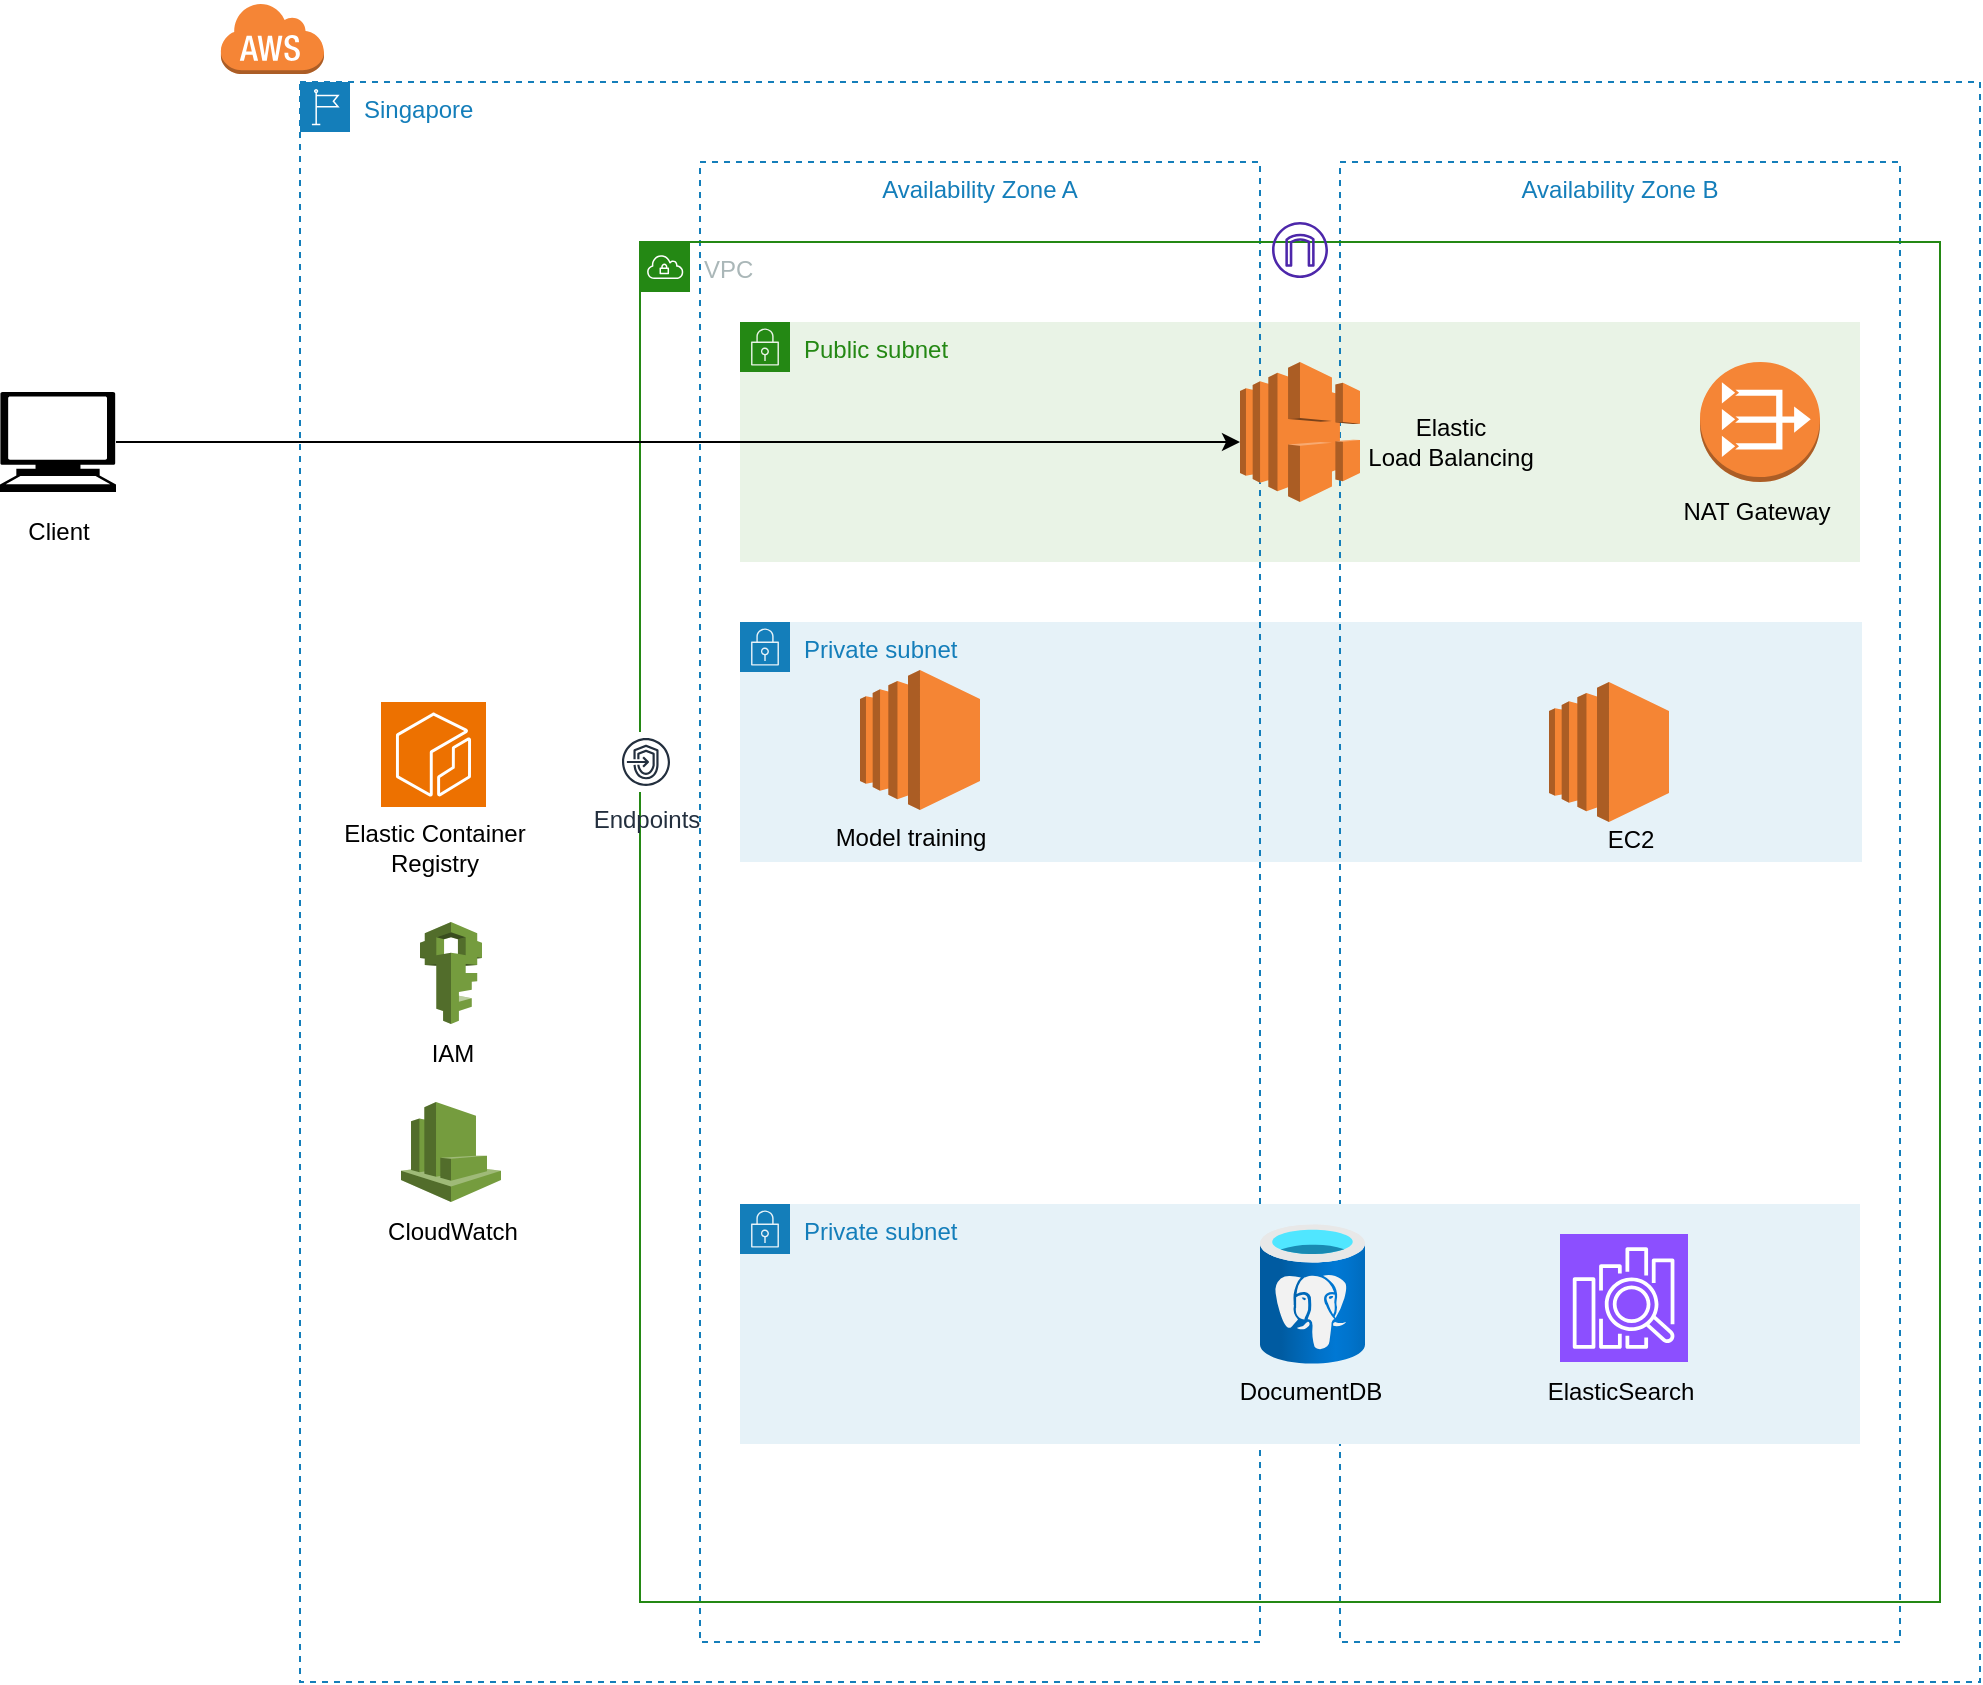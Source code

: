<mxfile version="22.0.0" type="github">
  <diagram name="Page-1" id="l9YZu9mIyAMlCMDrtVT4">
    <mxGraphModel dx="2469" dy="799" grid="1" gridSize="10" guides="1" tooltips="1" connect="1" arrows="1" fold="1" page="1" pageScale="1" pageWidth="850" pageHeight="1100" math="0" shadow="0">
      <root>
        <mxCell id="0" />
        <mxCell id="1" parent="0" />
        <mxCell id="i8amOK9L9qdCyyJ3UUeL-33" value="Public subnet" style="points=[[0,0],[0.25,0],[0.5,0],[0.75,0],[1,0],[1,0.25],[1,0.5],[1,0.75],[1,1],[0.75,1],[0.5,1],[0.25,1],[0,1],[0,0.75],[0,0.5],[0,0.25]];outlineConnect=0;gradientColor=none;html=1;whiteSpace=wrap;fontSize=12;fontStyle=0;container=1;pointerEvents=0;collapsible=0;recursiveResize=0;shape=mxgraph.aws4.group;grIcon=mxgraph.aws4.group_security_group;grStroke=0;strokeColor=#248814;fillColor=#E9F3E6;verticalAlign=top;align=left;spacingLeft=30;fontColor=#248814;dashed=0;" vertex="1" parent="1">
          <mxGeometry x="140" y="200" width="560" height="120" as="geometry" />
        </mxCell>
        <mxCell id="i8amOK9L9qdCyyJ3UUeL-34" value="Elastic&lt;br&gt;Load Balancing" style="text;html=1;align=center;verticalAlign=middle;resizable=0;points=[];autosize=1;strokeColor=none;fillColor=none;" vertex="1" parent="i8amOK9L9qdCyyJ3UUeL-33">
          <mxGeometry x="300" y="40" width="110" height="40" as="geometry" />
        </mxCell>
        <mxCell id="i8amOK9L9qdCyyJ3UUeL-1" value="Private subnet" style="points=[[0,0],[0.25,0],[0.5,0],[0.75,0],[1,0],[1,0.25],[1,0.5],[1,0.75],[1,1],[0.75,1],[0.5,1],[0.25,1],[0,1],[0,0.75],[0,0.5],[0,0.25]];outlineConnect=0;gradientColor=none;html=1;whiteSpace=wrap;fontSize=12;fontStyle=0;container=1;pointerEvents=0;collapsible=0;recursiveResize=0;shape=mxgraph.aws4.group;grIcon=mxgraph.aws4.group_security_group;grStroke=0;strokeColor=#147EBA;fillColor=#E6F2F8;verticalAlign=top;align=left;spacingLeft=30;fontColor=#147EBA;dashed=0;" vertex="1" parent="1">
          <mxGeometry x="140" y="350" width="561" height="120" as="geometry" />
        </mxCell>
        <mxCell id="i8amOK9L9qdCyyJ3UUeL-2" value="Singapore" style="points=[[0,0],[0.25,0],[0.5,0],[0.75,0],[1,0],[1,0.25],[1,0.5],[1,0.75],[1,1],[0.75,1],[0.5,1],[0.25,1],[0,1],[0,0.75],[0,0.5],[0,0.25]];outlineConnect=0;gradientColor=none;html=1;whiteSpace=wrap;fontSize=12;fontStyle=0;container=1;pointerEvents=0;collapsible=0;recursiveResize=0;shape=mxgraph.aws4.group;grIcon=mxgraph.aws4.group_region;strokeColor=#147EBA;fillColor=none;verticalAlign=top;align=left;spacingLeft=30;fontColor=#147EBA;dashed=1;" vertex="1" parent="1">
          <mxGeometry x="-80" y="80" width="840" height="800" as="geometry" />
        </mxCell>
        <mxCell id="i8amOK9L9qdCyyJ3UUeL-5" value="Availability Zone A" style="fillColor=none;strokeColor=#147EBA;dashed=1;verticalAlign=top;fontStyle=0;fontColor=#147EBA;whiteSpace=wrap;html=1;" vertex="1" parent="i8amOK9L9qdCyyJ3UUeL-2">
          <mxGeometry x="200" y="40" width="280" height="740" as="geometry" />
        </mxCell>
        <mxCell id="i8amOK9L9qdCyyJ3UUeL-4" value="Availability Zone B" style="fillColor=none;strokeColor=#147EBA;dashed=1;verticalAlign=top;fontStyle=0;fontColor=#147EBA;whiteSpace=wrap;html=1;" vertex="1" parent="i8amOK9L9qdCyyJ3UUeL-2">
          <mxGeometry x="520" y="40" width="280" height="740" as="geometry" />
        </mxCell>
        <mxCell id="i8amOK9L9qdCyyJ3UUeL-6" value="Private subnet" style="points=[[0,0],[0.25,0],[0.5,0],[0.75,0],[1,0],[1,0.25],[1,0.5],[1,0.75],[1,1],[0.75,1],[0.5,1],[0.25,1],[0,1],[0,0.75],[0,0.5],[0,0.25]];outlineConnect=0;gradientColor=none;html=1;whiteSpace=wrap;fontSize=12;fontStyle=0;container=1;pointerEvents=0;collapsible=0;recursiveResize=0;shape=mxgraph.aws4.group;grIcon=mxgraph.aws4.group_security_group;grStroke=0;strokeColor=#147EBA;fillColor=#E6F2F8;verticalAlign=top;align=left;spacingLeft=30;fontColor=#147EBA;dashed=0;" vertex="1" parent="i8amOK9L9qdCyyJ3UUeL-2">
          <mxGeometry x="220" y="561" width="560" height="120" as="geometry" />
        </mxCell>
        <mxCell id="i8amOK9L9qdCyyJ3UUeL-7" value="VPC" style="points=[[0,0],[0.25,0],[0.5,0],[0.75,0],[1,0],[1,0.25],[1,0.5],[1,0.75],[1,1],[0.75,1],[0.5,1],[0.25,1],[0,1],[0,0.75],[0,0.5],[0,0.25]];outlineConnect=0;gradientColor=none;html=1;whiteSpace=wrap;fontSize=12;fontStyle=0;container=1;pointerEvents=0;collapsible=0;recursiveResize=0;shape=mxgraph.aws4.group;grIcon=mxgraph.aws4.group_vpc;strokeColor=#248814;fillColor=none;verticalAlign=top;align=left;spacingLeft=30;fontColor=#AAB7B8;dashed=0;" vertex="1" parent="i8amOK9L9qdCyyJ3UUeL-2">
          <mxGeometry x="170" y="80" width="650" height="680" as="geometry" />
        </mxCell>
        <mxCell id="i8amOK9L9qdCyyJ3UUeL-8" value="" style="outlineConnect=0;dashed=0;verticalLabelPosition=bottom;verticalAlign=top;align=center;html=1;shape=mxgraph.aws3.ec2;fillColor=#F58534;gradientColor=none;" vertex="1" parent="i8amOK9L9qdCyyJ3UUeL-7">
          <mxGeometry x="454.5" y="220" width="60" height="70" as="geometry" />
        </mxCell>
        <mxCell id="i8amOK9L9qdCyyJ3UUeL-14" value="DocumentDB" style="text;html=1;align=center;verticalAlign=middle;resizable=0;points=[];autosize=1;strokeColor=none;fillColor=none;" vertex="1" parent="i8amOK9L9qdCyyJ3UUeL-7">
          <mxGeometry x="290" y="560" width="90" height="30" as="geometry" />
        </mxCell>
        <mxCell id="i8amOK9L9qdCyyJ3UUeL-42" value="NAT Gateway" style="text;html=1;align=center;verticalAlign=middle;resizable=0;points=[];autosize=1;strokeColor=none;fillColor=none;" vertex="1" parent="i8amOK9L9qdCyyJ3UUeL-7">
          <mxGeometry x="507.5" y="120" width="100" height="30" as="geometry" />
        </mxCell>
        <mxCell id="i8amOK9L9qdCyyJ3UUeL-45" value="" style="sketch=0;points=[[0,0,0],[0.25,0,0],[0.5,0,0],[0.75,0,0],[1,0,0],[0,1,0],[0.25,1,0],[0.5,1,0],[0.75,1,0],[1,1,0],[0,0.25,0],[0,0.5,0],[0,0.75,0],[1,0.25,0],[1,0.5,0],[1,0.75,0]];outlineConnect=0;fontColor=#232F3E;fillColor=#8C4FFF;strokeColor=#ffffff;dashed=0;verticalLabelPosition=bottom;verticalAlign=top;align=center;html=1;fontSize=12;fontStyle=0;aspect=fixed;shape=mxgraph.aws4.resourceIcon;resIcon=mxgraph.aws4.elasticsearch_service;" vertex="1" parent="i8amOK9L9qdCyyJ3UUeL-7">
          <mxGeometry x="460" y="496" width="64" height="64" as="geometry" />
        </mxCell>
        <mxCell id="i8amOK9L9qdCyyJ3UUeL-16" value="" style="outlineConnect=0;dashed=0;verticalLabelPosition=bottom;verticalAlign=top;align=center;html=1;shape=mxgraph.aws3.ec2;fillColor=#F58534;gradientColor=none;" vertex="1" parent="i8amOK9L9qdCyyJ3UUeL-2">
          <mxGeometry x="280" y="294" width="60" height="70" as="geometry" />
        </mxCell>
        <mxCell id="i8amOK9L9qdCyyJ3UUeL-18" value="" style="outlineConnect=0;dashed=0;verticalLabelPosition=bottom;verticalAlign=top;align=center;html=1;shape=mxgraph.aws3.cloudwatch;fillColor=#759C3E;gradientColor=none;" vertex="1" parent="i8amOK9L9qdCyyJ3UUeL-2">
          <mxGeometry x="50.5" y="510" width="50" height="50" as="geometry" />
        </mxCell>
        <mxCell id="i8amOK9L9qdCyyJ3UUeL-19" value="" style="outlineConnect=0;dashed=0;verticalLabelPosition=bottom;verticalAlign=top;align=center;html=1;shape=mxgraph.aws3.iam;fillColor=#759C3E;gradientColor=none;" vertex="1" parent="i8amOK9L9qdCyyJ3UUeL-2">
          <mxGeometry x="60" y="420" width="31" height="51" as="geometry" />
        </mxCell>
        <mxCell id="i8amOK9L9qdCyyJ3UUeL-23" value="Endpoints" style="sketch=0;outlineConnect=0;fontColor=#232F3E;gradientColor=none;strokeColor=#232F3E;fillColor=#ffffff;dashed=0;verticalLabelPosition=bottom;verticalAlign=top;align=center;html=1;fontSize=12;fontStyle=0;aspect=fixed;shape=mxgraph.aws4.resourceIcon;resIcon=mxgraph.aws4.endpoints;" vertex="1" parent="i8amOK9L9qdCyyJ3UUeL-2">
          <mxGeometry x="158" y="325" width="30" height="30" as="geometry" />
        </mxCell>
        <mxCell id="i8amOK9L9qdCyyJ3UUeL-24" value="Elastic Container &lt;br&gt;Registry" style="text;html=1;align=center;verticalAlign=middle;resizable=0;points=[];autosize=1;strokeColor=none;fillColor=none;" vertex="1" parent="i8amOK9L9qdCyyJ3UUeL-2">
          <mxGeometry x="11.75" y="363" width="110" height="40" as="geometry" />
        </mxCell>
        <mxCell id="i8amOK9L9qdCyyJ3UUeL-26" value="IAM" style="text;html=1;align=center;verticalAlign=middle;resizable=0;points=[];autosize=1;strokeColor=none;fillColor=none;" vertex="1" parent="i8amOK9L9qdCyyJ3UUeL-2">
          <mxGeometry x="55.5" y="471" width="40" height="30" as="geometry" />
        </mxCell>
        <mxCell id="i8amOK9L9qdCyyJ3UUeL-27" value="CloudWatch" style="text;html=1;align=center;verticalAlign=middle;resizable=0;points=[];autosize=1;strokeColor=none;fillColor=none;" vertex="1" parent="i8amOK9L9qdCyyJ3UUeL-2">
          <mxGeometry x="30.5" y="560" width="90" height="30" as="geometry" />
        </mxCell>
        <mxCell id="i8amOK9L9qdCyyJ3UUeL-28" value="" style="sketch=0;outlineConnect=0;fontColor=#232F3E;gradientColor=none;fillColor=#4D27AA;strokeColor=none;dashed=0;verticalLabelPosition=bottom;verticalAlign=top;align=center;html=1;fontSize=12;fontStyle=0;aspect=fixed;pointerEvents=1;shape=mxgraph.aws4.internet_gateway;" vertex="1" parent="i8amOK9L9qdCyyJ3UUeL-2">
          <mxGeometry x="486" y="70" width="28" height="28" as="geometry" />
        </mxCell>
        <mxCell id="i8amOK9L9qdCyyJ3UUeL-29" value="Model training" style="text;html=1;align=center;verticalAlign=middle;resizable=0;points=[];autosize=1;strokeColor=none;fillColor=none;" vertex="1" parent="i8amOK9L9qdCyyJ3UUeL-2">
          <mxGeometry x="255" y="362.5" width="100" height="30" as="geometry" />
        </mxCell>
        <mxCell id="i8amOK9L9qdCyyJ3UUeL-30" value="EC2" style="text;html=1;align=center;verticalAlign=middle;resizable=0;points=[];autosize=1;strokeColor=none;fillColor=none;" vertex="1" parent="i8amOK9L9qdCyyJ3UUeL-2">
          <mxGeometry x="640" y="364" width="50" height="30" as="geometry" />
        </mxCell>
        <mxCell id="i8amOK9L9qdCyyJ3UUeL-40" value="" style="outlineConnect=0;dashed=0;verticalLabelPosition=bottom;verticalAlign=top;align=center;html=1;shape=mxgraph.aws3.vpc_nat_gateway;fillColor=#F58536;gradientColor=none;" vertex="1" parent="i8amOK9L9qdCyyJ3UUeL-2">
          <mxGeometry x="700" y="140" width="60" height="60" as="geometry" />
        </mxCell>
        <mxCell id="i8amOK9L9qdCyyJ3UUeL-44" value="" style="image;aspect=fixed;html=1;points=[];align=center;fontSize=12;image=img/lib/azure2/databases/Azure_Database_PostgreSQL_Server.svg;" vertex="1" parent="i8amOK9L9qdCyyJ3UUeL-2">
          <mxGeometry x="480" y="571" width="52.5" height="70" as="geometry" />
        </mxCell>
        <mxCell id="i8amOK9L9qdCyyJ3UUeL-46" value="ElasticSearch" style="text;html=1;align=center;verticalAlign=middle;resizable=0;points=[];autosize=1;strokeColor=none;fillColor=none;" vertex="1" parent="i8amOK9L9qdCyyJ3UUeL-2">
          <mxGeometry x="610" y="640" width="100" height="30" as="geometry" />
        </mxCell>
        <mxCell id="i8amOK9L9qdCyyJ3UUeL-47" value="" style="sketch=0;points=[[0,0,0],[0.25,0,0],[0.5,0,0],[0.75,0,0],[1,0,0],[0,1,0],[0.25,1,0],[0.5,1,0],[0.75,1,0],[1,1,0],[0,0.25,0],[0,0.5,0],[0,0.75,0],[1,0.25,0],[1,0.5,0],[1,0.75,0]];outlineConnect=0;fontColor=#232F3E;fillColor=#ED7100;strokeColor=#ffffff;dashed=0;verticalLabelPosition=bottom;verticalAlign=top;align=center;html=1;fontSize=12;fontStyle=0;aspect=fixed;shape=mxgraph.aws4.resourceIcon;resIcon=mxgraph.aws4.ecr;" vertex="1" parent="i8amOK9L9qdCyyJ3UUeL-2">
          <mxGeometry x="40.5" y="310" width="52.5" height="52.5" as="geometry" />
        </mxCell>
        <mxCell id="i8amOK9L9qdCyyJ3UUeL-31" value="" style="dashed=0;html=1;shape=mxgraph.aws3.cloud;fillColor=#F58536;gradientColor=none;dashed=0;" vertex="1" parent="1">
          <mxGeometry x="-120" y="40" width="52" height="36" as="geometry" />
        </mxCell>
        <mxCell id="i8amOK9L9qdCyyJ3UUeL-32" value="" style="shape=mxgraph.signs.tech.computer;html=1;pointerEvents=1;fillColor=#000000;strokeColor=none;verticalLabelPosition=bottom;verticalAlign=top;align=center;" vertex="1" parent="1">
          <mxGeometry x="-230" y="235" width="58" height="50" as="geometry" />
        </mxCell>
        <mxCell id="i8amOK9L9qdCyyJ3UUeL-37" value="" style="outlineConnect=0;dashed=0;verticalLabelPosition=bottom;verticalAlign=top;align=center;html=1;shape=mxgraph.aws3.elastic_load_balancing;fillColor=#F58534;gradientColor=none;" vertex="1" parent="1">
          <mxGeometry x="390" y="220" width="60" height="70" as="geometry" />
        </mxCell>
        <mxCell id="i8amOK9L9qdCyyJ3UUeL-38" style="edgeStyle=orthogonalEdgeStyle;rounded=0;orthogonalLoop=1;jettySize=auto;html=1;" edge="1" parent="1" source="i8amOK9L9qdCyyJ3UUeL-32" target="i8amOK9L9qdCyyJ3UUeL-37">
          <mxGeometry relative="1" as="geometry">
            <Array as="points">
              <mxPoint x="250" y="260" />
              <mxPoint x="250" y="260" />
            </Array>
          </mxGeometry>
        </mxCell>
        <mxCell id="i8amOK9L9qdCyyJ3UUeL-39" value="Client" style="text;html=1;align=center;verticalAlign=middle;resizable=0;points=[];autosize=1;strokeColor=none;fillColor=none;" vertex="1" parent="1">
          <mxGeometry x="-226" y="290" width="50" height="30" as="geometry" />
        </mxCell>
      </root>
    </mxGraphModel>
  </diagram>
</mxfile>
